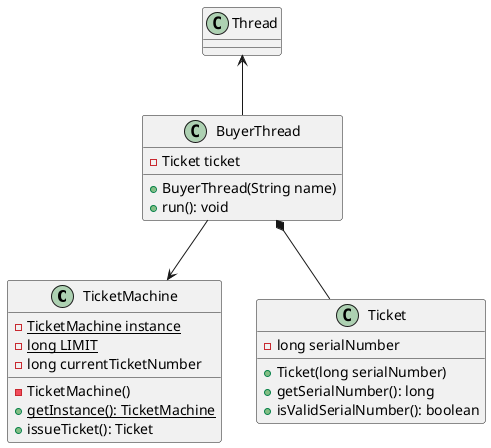@startuml
class TicketMachine {
  -{static} TicketMachine instance
  -{static} long LIMIT
  -long currentTicketNumber

  -TicketMachine()
  +{static} getInstance(): TicketMachine
  +issueTicket(): Ticket
}

class Ticket {
  -long serialNumber

  +Ticket(long serialNumber)
  +getSerialNumber(): long
  +isValidSerialNumber(): boolean
}

class BuyerThread {
  -Ticket ticket

  +BuyerThread(String name)
  +run(): void
}

Thread <-- BuyerThread
BuyerThread *-- Ticket
BuyerThread --> TicketMachine
@enduml